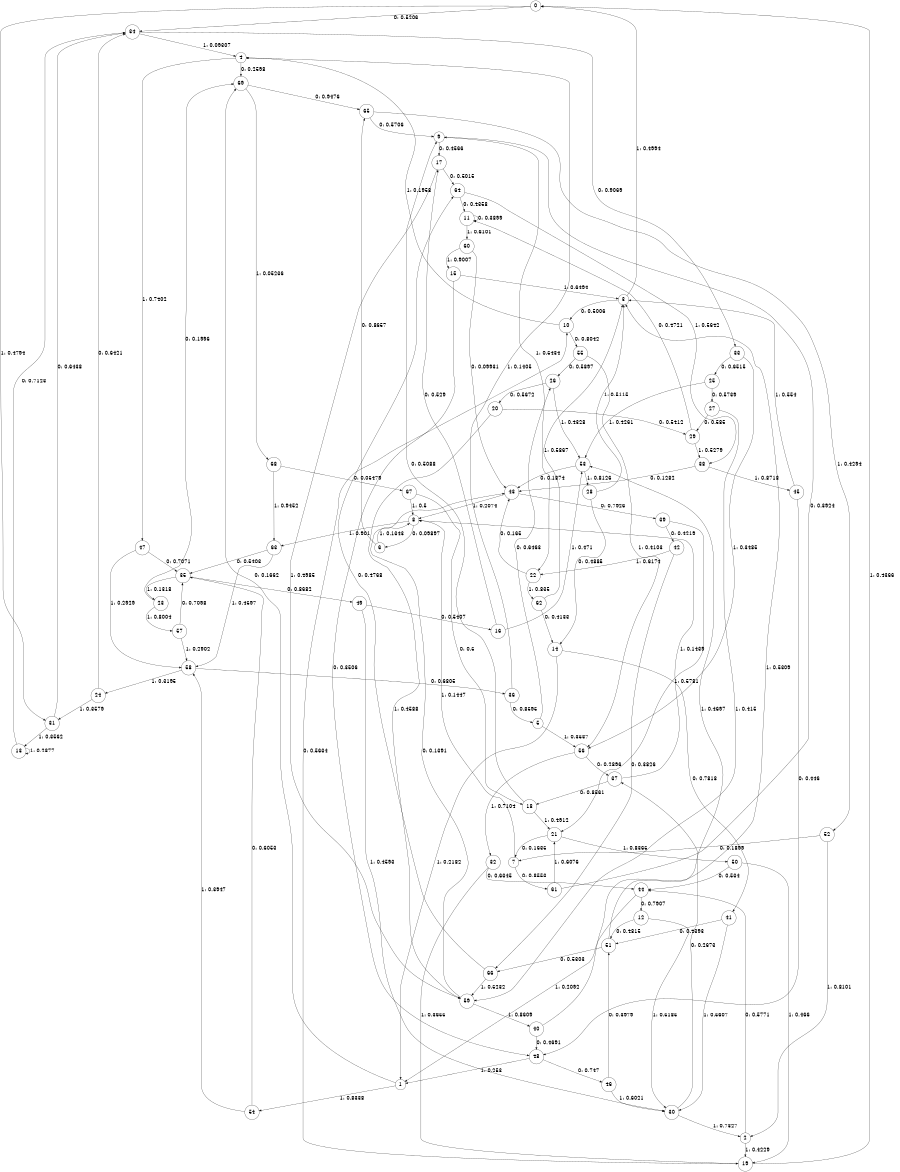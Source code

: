 digraph "ch11randomL8" {
size = "6,8.5";
ratio = "fill";
node [shape = circle];
node [fontsize = 24];
edge [fontsize = 24];
0 -> 34 [label = "0: 0.5206   "];
0 -> 31 [label = "1: 0.4794   "];
1 -> 69 [label = "0: 0.1662   "];
1 -> 54 [label = "1: 0.8338   "];
2 -> 44 [label = "0: 0.5771   "];
2 -> 19 [label = "1: 0.4229   "];
3 -> 10 [label = "0: 0.5006   "];
3 -> 0 [label = "1: 0.4994   "];
4 -> 69 [label = "0: 0.2598   "];
4 -> 47 [label = "1: 0.7402   "];
5 -> 26 [label = "0: 0.6463   "];
5 -> 56 [label = "1: 0.3537   "];
6 -> 65 [label = "0: 0.8657   "];
6 -> 8 [label = "1: 0.1343   "];
7 -> 61 [label = "0: 0.8553   "];
7 -> 8 [label = "1: 0.1447   "];
8 -> 6 [label = "0: 0.09897  "];
8 -> 63 [label = "1: 0.901    "];
9 -> 17 [label = "0: 0.4566   "];
9 -> 22 [label = "1: 0.5434   "];
10 -> 55 [label = "0: 0.8042   "];
10 -> 4 [label = "1: 0.1958   "];
11 -> 11 [label = "0: 0.3899   "];
11 -> 60 [label = "1: 0.6101   "];
12 -> 51 [label = "0: 0.4815   "];
12 -> 30 [label = "1: 0.5185   "];
13 -> 34 [label = "0: 0.7123   "];
13 -> 13 [label = "1: 0.2877   "];
14 -> 41 [label = "0: 0.7818   "];
14 -> 1 [label = "1: 0.2182   "];
15 -> 48 [label = "0: 0.3506   "];
15 -> 3 [label = "1: 0.6494   "];
16 -> 17 [label = "0: 0.529    "];
16 -> 53 [label = "1: 0.471    "];
17 -> 64 [label = "0: 0.5015   "];
17 -> 59 [label = "1: 0.4985   "];
18 -> 9 [label = "0: 0.5088   "];
18 -> 21 [label = "1: 0.4912   "];
19 -> 10 [label = "0: 0.5634   "];
19 -> 0 [label = "1: 0.4366   "];
20 -> 29 [label = "0: 0.5412   "];
20 -> 59 [label = "1: 0.4588   "];
21 -> 7 [label = "0: 0.1635   "];
21 -> 50 [label = "1: 0.8365   "];
22 -> 43 [label = "0: 0.165    "];
22 -> 62 [label = "1: 0.835    "];
23 -> 69 [label = "0: 0.1996   "];
23 -> 57 [label = "1: 0.8004   "];
24 -> 34 [label = "0: 0.6421   "];
24 -> 31 [label = "1: 0.3579   "];
25 -> 27 [label = "0: 0.5739   "];
25 -> 53 [label = "1: 0.4261   "];
26 -> 20 [label = "0: 0.5672   "];
26 -> 53 [label = "1: 0.4328   "];
27 -> 29 [label = "0: 0.585    "];
27 -> 59 [label = "1: 0.415    "];
28 -> 14 [label = "0: 0.4885   "];
28 -> 3 [label = "1: 0.5115   "];
29 -> 11 [label = "0: 0.4721   "];
29 -> 38 [label = "1: 0.5279   "];
30 -> 37 [label = "0: 0.2673   "];
30 -> 2 [label = "1: 0.7327   "];
31 -> 34 [label = "0: 0.6438   "];
31 -> 13 [label = "1: 0.3562   "];
32 -> 44 [label = "0: 0.6345   "];
32 -> 19 [label = "1: 0.3655   "];
33 -> 25 [label = "0: 0.6515   "];
33 -> 56 [label = "1: 0.3485   "];
34 -> 33 [label = "0: 0.9069   "];
34 -> 4 [label = "1: 0.09307  "];
35 -> 49 [label = "0: 0.8682   "];
35 -> 23 [label = "1: 0.1318   "];
36 -> 5 [label = "0: 0.8595   "];
36 -> 4 [label = "1: 0.1405   "];
37 -> 18 [label = "0: 0.8561   "];
37 -> 8 [label = "1: 0.1439   "];
38 -> 43 [label = "0: 0.1282   "];
38 -> 45 [label = "1: 0.8718   "];
39 -> 42 [label = "0: 0.4219   "];
39 -> 21 [label = "1: 0.5781   "];
40 -> 48 [label = "0: 0.4691   "];
40 -> 3 [label = "1: 0.5309   "];
41 -> 51 [label = "0: 0.4393   "];
41 -> 30 [label = "1: 0.5607   "];
42 -> 66 [label = "0: 0.3826   "];
42 -> 22 [label = "1: 0.6174   "];
43 -> 39 [label = "0: 0.7926   "];
43 -> 8 [label = "1: 0.2074   "];
44 -> 12 [label = "0: 0.7907   "];
44 -> 1 [label = "1: 0.2092   "];
45 -> 48 [label = "0: 0.446    "];
45 -> 3 [label = "1: 0.554    "];
46 -> 51 [label = "0: 0.3979   "];
46 -> 30 [label = "1: 0.6021   "];
47 -> 35 [label = "0: 0.7071   "];
47 -> 58 [label = "1: 0.2929   "];
48 -> 46 [label = "0: 0.747    "];
48 -> 1 [label = "1: 0.253    "];
49 -> 16 [label = "0: 0.5407   "];
49 -> 30 [label = "1: 0.4593   "];
50 -> 44 [label = "0: 0.534    "];
50 -> 19 [label = "1: 0.466    "];
51 -> 66 [label = "0: 0.5303   "];
51 -> 53 [label = "1: 0.4697   "];
52 -> 7 [label = "0: 0.1899   "];
52 -> 2 [label = "1: 0.8101   "];
53 -> 43 [label = "0: 0.1874   "];
53 -> 28 [label = "1: 0.8126   "];
54 -> 35 [label = "0: 0.6053   "];
54 -> 58 [label = "1: 0.3947   "];
55 -> 26 [label = "0: 0.5897   "];
55 -> 56 [label = "1: 0.4103   "];
56 -> 37 [label = "0: 0.2896   "];
56 -> 32 [label = "1: 0.7104   "];
57 -> 35 [label = "0: 0.7098   "];
57 -> 58 [label = "1: 0.2902   "];
58 -> 36 [label = "0: 0.6805   "];
58 -> 24 [label = "1: 0.3195   "];
59 -> 43 [label = "0: 0.1391   "];
59 -> 40 [label = "1: 0.8609   "];
60 -> 43 [label = "0: 0.09931  "];
60 -> 15 [label = "1: 0.9007   "];
61 -> 9 [label = "0: 0.3924   "];
61 -> 21 [label = "1: 0.6076   "];
62 -> 14 [label = "0: 0.4133   "];
62 -> 3 [label = "1: 0.5867   "];
63 -> 35 [label = "0: 0.5403   "];
63 -> 58 [label = "1: 0.4597   "];
64 -> 11 [label = "0: 0.4358   "];
64 -> 38 [label = "1: 0.5642   "];
65 -> 9 [label = "0: 0.5706   "];
65 -> 52 [label = "1: 0.4294   "];
66 -> 64 [label = "0: 0.4768   "];
66 -> 59 [label = "1: 0.5232   "];
67 -> 18 [label = "0: 0.5      "];
67 -> 8 [label = "1: 0.5      "];
68 -> 67 [label = "0: 0.05479  "];
68 -> 63 [label = "1: 0.9452   "];
69 -> 65 [label = "0: 0.9476   "];
69 -> 68 [label = "1: 0.05236  "];
}